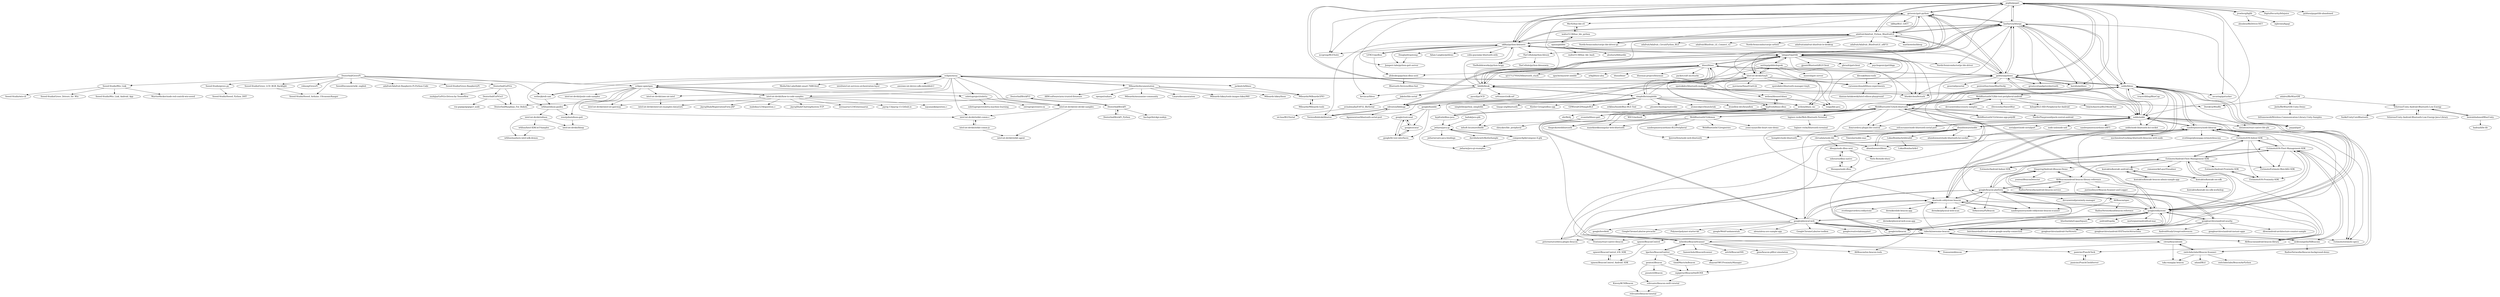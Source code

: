 digraph G {
"peplin/pygatt" -> "getsenic/gatt-python"
"peplin/pygatt" -> "IanHarvey/bluepy"
"peplin/pygatt" -> "adafruit/Adafruit_Python_BluefruitLE"
"peplin/pygatt" -> "ukBaz/python-bluezero"
"peplin/pygatt" -> "jrowberg/bglib"
"peplin/pygatt" -> "nccgroup/BLESuite" ["e"=1]
"peplin/pygatt" -> "pybluez/pybluez"
"peplin/pygatt" -> "hbldh/bleak"
"peplin/pygatt" -> "labapart/gattlib"
"peplin/pygatt" -> "karulis/pybluez"
"peplin/pygatt" -> "securing/gattacker" ["e"=1]
"peplin/pygatt" -> "DigitalSecurity/btlejuice" ["e"=1]
"peplin/pygatt" -> "noble/noble"
"peplin/pygatt" -> "noble/bleno"
"peplin/pygatt" -> "pybluez/pygattlib-abandoned"
"Estimote/iOS-Fleet-Management-SDK" -> "Estimote/iOS-Indoor-SDK"
"Estimote/iOS-Fleet-Management-SDK" -> "Estimote/Android-Fleet-Management-SDK"
"Estimote/iOS-Fleet-Management-SDK" -> "nicktoumpelis/HiBeacons"
"Estimote/iOS-Fleet-Management-SDK" -> "Estimote/Estimote-WatchKit-SDK"
"Estimote/iOS-Fleet-Management-SDK" -> "sandeepmistry/node-bleacon"
"Estimote/iOS-Fleet-Management-SDK" -> "mlwelles/BeaconScanner"
"Estimote/iOS-Fleet-Management-SDK" -> "Estimote/iOS-Proximity-SDK"
"Estimote/iOS-Fleet-Management-SDK" -> "Estimote/estimote-specs"
"IanHarvey/bluepy" -> "pybluez/pybluez"
"IanHarvey/bluepy" -> "peplin/pygatt"
"IanHarvey/bluepy" -> "hbldh/bleak"
"IanHarvey/bluepy" -> "adafruit/Adafruit_Python_BluefruitLE"
"IanHarvey/bluepy" -> "noble/bleno"
"IanHarvey/bluepy" -> "ukBaz/python-bluezero"
"IanHarvey/bluepy" -> "noble/noble"
"IanHarvey/bluepy" -> "getsenic/gatt-python"
"IanHarvey/bluepy" -> "labapart/gattlib"
"IanHarvey/bluepy" -> "NordicSemiconductor/pc-ble-driver" ["e"=1]
"IanHarvey/bluepy" -> "paypal/gatt" ["e"=1]
"IanHarvey/bluepy" -> "bluekitchen/btstack" ["e"=1]
"IanHarvey/bluepy" -> "TheCellule/python-bleson"
"IanHarvey/bluepy" -> "greatscottgadgets/ubertooth" ["e"=1]
"IanHarvey/bluepy" -> "karulis/pybluez"
"noble/bleno" -> "noble/noble"
"noble/bleno" -> "IanHarvey/bluepy"
"noble/bleno" -> "paypal/gatt" ["e"=1]
"noble/bleno" -> "sandeepmistry/node-bleacon"
"noble/bleno" -> "don/node-eddystone-beacon"
"noble/bleno" -> "pybluez/pybluez"
"noble/bleno" -> "abandonware/bleno"
"noble/bleno" -> "troystribling/BlueCap" ["e"=1]
"noble/bleno" -> "securing/gattacker" ["e"=1]
"noble/bleno" -> "google/eddystone"
"noble/bleno" -> "WebBluetoothCG/web-bluetooth"
"noble/bleno" -> "don/cordova-plugin-ble-central" ["e"=1]
"noble/bleno" -> "noble/node-bluetooth-hci-socket"
"noble/bleno" -> "dotintent/react-native-ble-plx" ["e"=1]
"noble/bleno" -> "WebBluetoothCG/ble-test-peripheral-android"
"khvzak/bluez-tools" -> "carsonmcdonald/bluez-experiments"
"hbldh/bleak" -> "IanHarvey/bluepy"
"hbldh/bleak" -> "pybluez/pybluez"
"hbldh/bleak" -> "kevincar/bless"
"hbldh/bleak" -> "simpleble/simpleble"
"hbldh/bleak" -> "peplin/pygatt"
"hbldh/bleak" -> "ukBaz/python-bluezero"
"hbldh/bleak" -> "bluez/bluez"
"hbldh/bleak" -> "adafruit/Adafruit_Python_BluefruitLE"
"hbldh/bleak" -> "bluekitchen/btstack" ["e"=1]
"hbldh/bleak" -> "getsenic/gatt-python"
"hbldh/bleak" -> "nrfconnect/sdk-nrf" ["e"=1]
"hbldh/bleak" -> "Jakeler/ble-serial"
"hbldh/bleak" -> "labapart/gattlib"
"hbldh/bleak" -> "pyocd/pyOCD" ["e"=1]
"hbldh/bleak" -> "noble/noble"
"sandeepmistry/node-bleacon" -> "don/node-eddystone-beacon"
"sandeepmistry/node-bleacon" -> "Estimote/estimote-specs"
"sandeepmistry/node-bleacon" -> "mschmulen/tracking-bluetooth-ibeacons-with-node"
"sandeepmistry/node-bleacon" -> "switchdoclabs/iBeacon-Scanner-"
"sandeepmistry/node-bleacon" -> "sandeepmistry/node-eddystone-beacon-scanner"
"sandeepmistry/node-bleacon" -> "petermetz/cordova-plugin-ibeacon" ["e"=1]
"sandeepmistry/node-bleacon" -> "noble/bleno"
"sandeepmistry/node-bleacon" -> "noble/noble"
"sandeepmistry/node-bleacon" -> "evothings/phonegap-estimotebeacons" ["e"=1]
"sandeepmistry/node-bleacon" -> "frostney/react-native-ibeacon" ["e"=1]
"sandeepmistry/node-bleacon" -> "Estimote/iOS-Indoor-SDK"
"Estimote/Android-Fleet-Management-SDK" -> "Estimote/iOS-Fleet-Management-SDK"
"Estimote/Android-Fleet-Management-SDK" -> "google/beacon-platform"
"Estimote/Android-Fleet-Management-SDK" -> "AltBeacon/android-beacon-library" ["e"=1]
"Estimote/Android-Fleet-Management-SDK" -> "Estimote/Android-Proximity-SDK"
"Estimote/Android-Fleet-Management-SDK" -> "Estimote/iOS-Indoor-SDK"
"Estimote/Android-Fleet-Management-SDK" -> "Estimote/Android-Indoor-SDK"
"Estimote/Android-Fleet-Management-SDK" -> "google/eddystone"
"Estimote/Android-Fleet-Management-SDK" -> "AltBeacon/android-beacon-library-reference"
"Estimote/Android-Fleet-Management-SDK" -> "kontaktio/kontakt-android-sdk"
"Estimote/Android-Fleet-Management-SDK" -> "Vinayrraj/Android-iBeacon-Demo"
"Estimote/Android-Fleet-Management-SDK" -> "Estimote/Estimote-WatchKit-SDK"
"Estimote/Android-Fleet-Management-SDK" -> "romannurik/LayerVisualizer" ["e"=1]
"DexterInd/GrovePi" -> "Seeed-Studio/Wio_Link"
"DexterInd/GrovePi" -> "Seeed-Studio/grove.py"
"DexterInd/GrovePi" -> "DexterInd/GoPiGo"
"DexterInd/GrovePi" -> "robsonj/GrovePi"
"DexterInd/GrovePi" -> "Seeed-Studio/Seeed_Arduino_UltrasonicRanger"
"DexterInd/GrovePi" -> "eclipse-upm/upm"
"DexterInd/GrovePi" -> "Seeed-Studio/Grove_LCD_RGB_Backlight"
"DexterInd/GrovePi" -> "SeeedDocument/wiki_english"
"DexterInd/GrovePi" -> "estherjk/edi-cam"
"DexterInd/GrovePi" -> "adafruit/Adafruit-Raspberry-Pi-Python-Code" ["e"=1]
"DexterInd/GrovePi" -> "Seeed-Studio/Grove-RaspberryPi"
"lgaches/BeaconEmitter" -> "mlwelles/BeaconScanner"
"lgaches/BeaconEmitter" -> "timd/MactsAsBeacon"
"lgaches/BeaconEmitter" -> "ohayon/OWUProximityManager"
"lgaches/BeaconEmitter" -> "gemtot/iBeacon"
"Seeed-Studio/grove.py" -> "Seeed-Studio/Seeed_Python_DHT"
"mlwelles/BeaconScanner" -> "liamnichols/iBeaconScanner"
"mlwelles/BeaconScanner" -> "lgaches/BeaconEmitter"
"mlwelles/BeaconScanner" -> "mttrb/BeaconOSX"
"mlwelles/BeaconScanner" -> "rabschi/awesome-beacon"
"mlwelles/BeaconScanner" -> "panicinc/PunchClock"
"mlwelles/BeaconScanner" -> "AltBeacon/ios-beacon-tools"
"mlwelles/BeaconScanner" -> "mgigirey/iBeaconSwiftOSX"
"mlwelles/BeaconScanner" -> "jpias/beacon-pfilter-simulation" ["e"=1]
"mlwelles/BeaconScanner" -> "sandeepmistry/node-bleacon"
"mlwelles/BeaconScanner" -> "Estimote/iOS-Fleet-Management-SDK"
"RadiusNetworks/android-ibeacon-service" -> "Vinayrraj/Android-iBeacon-Demo"
"Vinayrraj/Android-iBeacon-Demo" -> "RadiusNetworks/android-ibeacon-service"
"Vinayrraj/Android-iBeacon-Demo" -> "youten/iBeaconDetector"
"Vinayrraj/Android-iBeacon-Demo" -> "AltBeacon/android-beacon-library-reference"
"Kinvey/KCSIBeacon" -> "relevante/ibeacon-tutorial"
"Douglas6/cputemp" -> "Jumperr-labs/python-gatt-server"
"abandonware/noble" -> "abandonware/bleno"
"abandonware/noble" -> "noble/noble"
"abandonware/noble" -> "chrvadala/node-ble"
"abandonware/noble" -> "abandonware/node-bluetooth-hci-socket"
"abandonware/noble" -> "LukasBombach/sblendid"
"abandonware/noble" -> "Timeular/noble-mac"
"abandonware/noble" -> "IjzerenHein/node-web-bluetooth"
"abandonware/noble" -> "noble/bleno"
"abandonware/bleno" -> "abandonware/noble"
"timd/MactsAsBeacon" -> "mgigirey/iBeaconSwiftOSX"
"karulis/pybluez" -> "pybluez/pybluez"
"Estimote/Android-Proximity-SDK" -> "Estimote/iOS-Proximity-SDK"
"nicktoumpelis/HiBeacons" -> "Estimote/iOS-Fleet-Management-SDK"
"nicktoumpelis/HiBeacons" -> "panicinc/PunchClock"
"nicktoumpelis/HiBeacons" -> "rabschi/awesome-beacon"
"nicktoumpelis/HiBeacons" -> "RadiusNetworks/ibeacon-background-demo"
"Seeed-Studio/Grove_LCD_RGB_Backlight" -> "Seeed-Studio/Seeed_Arduino_UltrasonicRanger"
"dbusjs/node-dbus-next" -> "sidorares/dbus-native"
"dbusjs/node-dbus-next" -> "Shouqun/node-dbus"
"dbusjs/node-dbus-next" -> "Niels-Be/node-bluez"
"DexterInd/GoPiGo" -> "DexterInd/GoPiGo3"
"DexterInd/GoPiGo" -> "zxzhijia/GoPiGo-Driven-by-Tensorflow"
"DexterInd/GoPiGo" -> "DexterInd/Raspbian_For_Robots"
"altdesktop/python-dbus-next" -> "Bluetooth-Devices/dbus-fast"
"loginov-rocks/Web-Bluetooth-Terminal" -> "loginov-rocks/bluetooth-terminal"
"bentalebahmed/BlueUnity" -> "Velorexe/Unity-Android-Bluetooth-Low-Energy"
"bentalebahmed/BlueUnity" -> "badranX/bt-lib"
"LukasBombach/sblendid" -> "LukasBombach/de1" ["e"=1]
"nettlep/gobbledegook" -> "labapart/gattlib"
"nettlep/gobbledegook" -> "evanslai/bluez-gatt"
"nettlep/gobbledegook" -> "intel-iot-devkit/tinyb"
"nettlep/gobbledegook" -> "weliem/bluez_inc"
"nettlep/gobbledegook" -> "moovel/gatt-server"
"nettlep/gobbledegook" -> "TorstenRobitzki/bluetoe"
"jackmitch/libsoc" -> "96boards/96BoardsGPIO"
"Estimote/iOS-Proximity-SDK" -> "Estimote/Android-Proximity-SDK"
"evanslai/bluez-gatt" -> "sbryukov/ble_peripheral"
"evanslai/bluez-gatt" -> "infsoft-locaware/blzlib"
"carsonmcdonald/bluez-experiments" -> "damian-kolakowski/intel-edison-playground"
"TheCellule/python-bleson" -> "TheBubbleworks/python-hcipy"
"TheCellule/python-bleson" -> "TheCellule/python-blesonwin"
"don/node-eddystone-beacon" -> "sandeepmistry/node-eddystone-beacon-scanner"
"don/node-eddystone-beacon" -> "sandeepmistry/node-bleacon"
"don/node-eddystone-beacon" -> "google/beacon-platform"
"don/node-eddystone-beacon" -> "dermike/slide-beacon-app"
"don/node-eddystone-beacon" -> "google/uribeacon"
"don/node-eddystone-beacon" -> "noble/bleno"
"don/node-eddystone-beacon" -> "google/eddystone"
"don/node-eddystone-beacon" -> "dermike/physical-web-scan"
"don/node-eddystone-beacon" -> "forksociety/PyBeacon"
"don/node-eddystone-beacon" -> "evothings/cordova-eddystone" ["e"=1]
"AltBeacon/spec" -> "RadiusNetworks/altbeacon-reference"
"AltBeacon/spec" -> "AltBeacon/ios-beacon-tools"
"AltBeacon/android-beacon-library-reference" -> "AltBeacon/android-beacon-library" ["e"=1]
"AltBeacon/android-beacon-library-reference" -> "Vinayrraj/Android-iBeacon-Demo"
"AltBeacon/android-beacon-library-reference" -> "justinodwyer/Beacon-Scanner-and-Logger"
"AltBeacon/android-beacon-library-reference" -> "AltBeacon/spec"
"AltBeacon/android-beacon-library-reference" -> "google/beacon-platform"
"AltBeacon/android-beacon-library-reference" -> "RadiusNetworks/android-ibeacon-service"
"LEW21/pydbus" -> "ukBaz/python-bluezero"
"LEW21/pydbus" -> "altdesktop/python-dbus-next"
"eclipse/mraa" -> "eclipse-upm/upm"
"eclipse/mraa" -> "intel-iot-devkit/iot-devkit-samples"
"eclipse/mraa" -> "w4ilun/edison-guides"
"eclipse/mraa" -> "estherjk/edi-cam"
"eclipse/mraa" -> "intel-iot-devkit/aws-iot-intel"
"eclipse/mraa" -> "intel-iot-devkit/how-to-code-samples"
"eclipse/mraa" -> "MediaTek-Labs/linkit-smart-7688-feed" ["e"=1]
"eclipse/mraa" -> "96boards/documentation"
"eclipse/mraa" -> "intel-iot-devkit/iotkit-comm-c"
"eclipse/mraa" -> "intel/intel-iot-services-orchestration-layer"
"eclipse/mraa" -> "aws/aws-iot-device-sdk-embedded-C" ["e"=1]
"eclipse/mraa" -> "jackmitch/libsoc"
"eclipse/mraa" -> "solettaproject/soletta"
"eclipse/mraa" -> "noble/noble"
"eclipse/mraa" -> "noble/bleno"
"eclipse-upm/upm" -> "eclipse/mraa"
"eclipse-upm/upm" -> "intel-iot-devkit/iot-devkit-samples"
"eclipse-upm/upm" -> "intel-iot-devkit/how-to-code-samples"
"eclipse-upm/upm" -> "intel-iot-devkit/iotkit-comm-c"
"eclipse-upm/upm" -> "estherjk/edi-cam"
"eclipse-upm/upm" -> "w4ilun/edison-guides"
"eclipse-upm/upm" -> "intel-iot-devkit/intel-iot-gateway"
"eclipse-upm/upm" -> "intel-iot-devkit/aws-iot-intel"
"eclipse-upm/upm" -> "rexstjohn/edison-gatt"
"eclipse-upm/upm" -> "intel-iot-devkit/joule-code-samples"
"eclipse-upm/upm" -> "solettaproject/soletta"
"Jakeler/ble-serial" -> "avinabmalla/ESP32_BleSerial"
"google/physical-web" -> "google/eddystone"
"google/physical-web" -> "google/uribeacon"
"google/physical-web" -> "WebBluetoothCG/web-bluetooth"
"google/physical-web" -> "google/beacon-platform"
"google/physical-web" -> "don/node-eddystone-beacon"
"google/physical-web" -> "rabschi/awesome-beacon"
"google/physical-web" -> "google/lovefield" ["e"=1]
"google/physical-web" -> "AltBeacon/android-beacon-library" ["e"=1]
"google/physical-web" -> "GoogleChromeLabs/sw-precache" ["e"=1]
"google/physical-web" -> "Polymer/polymer-starter-kit" ["e"=1]
"google/physical-web" -> "google/WebFundamentals" ["e"=1]
"google/physical-web" -> "alexa/alexa-avs-sample-app" ["e"=1]
"google/physical-web" -> "GoogleChromeLabs/sw-toolbox" ["e"=1]
"google/physical-web" -> "googlecreativelab/anypixel" ["e"=1]
"google/physical-web" -> "noble/noble"
"google/uribeacon" -> "google/physical-web"
"google/uribeacon" -> "don/node-eddystone-beacon"
"google/uribeacon" -> "google/eddystone"
"rabschi/awesome-beacon" -> "mlwelles/BeaconScanner"
"rabschi/awesome-beacon" -> "google/beacon-platform"
"rabschi/awesome-beacon" -> "sandeepmistry/node-bleacon"
"rabschi/awesome-beacon" -> "petermetz/cordova-plugin-ibeacon" ["e"=1]
"rabschi/awesome-beacon" -> "google/eddystone"
"rabschi/awesome-beacon" -> "AltBeacon/android-beacon-library" ["e"=1]
"rabschi/awesome-beacon" -> "nicktoumpelis/HiBeacons"
"rabschi/awesome-beacon" -> "citruz/beacontools"
"rabschi/awesome-beacon" -> "don/node-eddystone-beacon"
"rabschi/awesome-beacon" -> "Estimote/iOS-Fleet-Management-SDK"
"rabschi/awesome-beacon" -> "upnext/BeaconControl"
"rabschi/awesome-beacon" -> "noble/noble"
"rabschi/awesome-beacon" -> "google/physical-web"
"rabschi/awesome-beacon" -> "frostney/react-native-ibeacon" ["e"=1]
"rabschi/awesome-beacon" -> "Estimote/estimote-specs"
"Estimote/iOS-Indoor-SDK" -> "Estimote/iOS-Fleet-Management-SDK"
"Estimote/iOS-Indoor-SDK" -> "Estimote/iOS-Proximity-SDK"
"Estimote/iOS-Indoor-SDK" -> "Estimote/Android-Fleet-Management-SDK"
"Estimote/iOS-Indoor-SDK" -> "Estimote/Android-Indoor-SDK"
"Estimote/iOS-Indoor-SDK" -> "sandeepmistry/node-bleacon"
"Estimote/iOS-Indoor-SDK" -> "Estimote/Estimote-WatchKit-SDK"
"Estimote/iOS-Indoor-SDK" -> "Estimote/estimote-specs"
"kontaktio/kontakt-android-sdk" -> "kontaktio/kontakt-ios-sdk"
"kontaktio/kontakt-android-sdk" -> "kontaktio/kontakt-beacon-admin-sample-app"
"WebBluetoothCG/web-bluetooth" -> "WebBluetoothCG/demos"
"WebBluetoothCG/web-bluetooth" -> "noble/noble"
"WebBluetoothCG/web-bluetooth" -> "google/physical-web"
"WebBluetoothCG/web-bluetooth" -> "google/eddystone"
"WebBluetoothCG/web-bluetooth" -> "WICG/webusb" ["e"=1]
"WebBluetoothCG/web-bluetooth" -> "WebBluetoothCG/ble-test-peripheral-android"
"WebBluetoothCG/web-bluetooth" -> "noble/bleno"
"WebBluetoothCG/web-bluetooth" -> "loginov-rocks/Web-Bluetooth-Terminal"
"WebBluetoothCG/web-bluetooth" -> "don/node-eddystone-beacon"
"WebBluetoothCG/web-bluetooth" -> "don/cordova-plugin-ble-central" ["e"=1]
"WebBluetoothCG/web-bluetooth" -> "rabschi/awesome-beacon"
"WebBluetoothCG/web-bluetooth" -> "thegecko/webbluetooth"
"WebBluetoothCG/web-bluetooth" -> "IanHarvey/bluepy"
"WebBluetoothCG/web-bluetooth" -> "WebBluetoothCG/chrome-app-polyfill"
"WebBluetoothCG/web-bluetooth" -> "manekinekko/angular-web-bluetooth"
"npaun/philble" -> "walter5138/hue_ble_python"
"npaun/philble" -> "alexhorn/libhueble"
"npaun/philble" -> "walter5138/hue_ble_bash"
"panicinc/PunchClock" -> "panicinc/PunchClockServer"
"panicinc/PunchClockServer" -> "panicinc/PunchClock"
"google/beacon-platform" -> "google/eddystone"
"google/beacon-platform" -> "Estimote/Android-Fleet-Management-SDK"
"google/beacon-platform" -> "don/node-eddystone-beacon"
"google/beacon-platform" -> "AltBeacon/android-beacon-library-reference"
"google/beacon-platform" -> "googlearchive/android-nearby"
"google/beacon-platform" -> "devunwired/proximity-manager"
"google/beacon-platform" -> "rabschi/awesome-beacon"
"google/beacon-platform" -> "AltBeacon/android-beacon-library" ["e"=1]
"google/beacon-platform" -> "dermike/physical-web-scan"
"google/beacon-platform" -> "sandeepmistry/node-eddystone-beacon-scanner"
"google/beacon-platform" -> "AltBeacon/spec"
"google/beacon-platform" -> "forksociety/PyBeacon"
"google/beacon-platform" -> "google/physical-web"
"google/beacon-platform" -> "google/uribeacon"
"google/beacon-platform" -> "Vinayrraj/Android-iBeacon-Demo"
"mgigirey/iBeaconSwiftOSX" -> "relevante/ibeacon-swift-tutorial"
"gemtot/iBeacon" -> "mgigirey/iBeaconSwiftOSX"
"gemtot/iBeacon" -> "pusateri/iBeacon"
"gemtot/iBeacon" -> "relevante/ibeacon-swift-tutorial"
"weliem/blessed-bluez" -> "hypfvieh/bluez-dbus"
"weliem/blessed-bluez" -> "tongo/ble-java"
"bluez/bluez" -> "labapart/gattlib"
"bluez/bluez" -> "sj15712795029/bluetooth_stack" ["e"=1]
"bluez/bluez" -> "apache/mynewt-nimble" ["e"=1]
"bluez/bluez" -> "bluekitchen/btstack" ["e"=1]
"bluez/bluez" -> "simpleble/simpleble"
"bluez/bluez" -> "arkq/bluez-alsa" ["e"=1]
"bluez/bluez" -> "pybluez/pybluez"
"bluez/bluez" -> "hbldh/bleak"
"bluez/bluez" -> "bluez/bluer" ["e"=1]
"bluez/bluez" -> "blueman-project/blueman" ["e"=1]
"bluez/bluez" -> "packetcraft-inc/stacks" ["e"=1]
"bluez/bluez" -> "edrosten/libblepp"
"bluez/bluez" -> "carsonmcdonald/bluez-experiments"
"bluez/bluez" -> "weliem/bluez_inc"
"bluez/bluez" -> "altdesktop/python-dbus-next"
"switchdoclabs/iBeacon-Scanner-" -> "switchdoclabs/BeaconAirPython"
"switchdoclabs/iBeacon-Scanner-" -> "citruz/beacontools"
"switchdoclabs/iBeacon-Scanner-" -> "adamf/BLE"
"switchdoclabs/iBeacon-Scanner-" -> "sandeepmistry/node-bleacon"
"switchdoclabs/iBeacon-Scanner-" -> "taka-wang/py-beacon"
"chrvadala/node-ble" -> "abandonware/noble"
"chrvadala/node-ble" -> "abandonware/bleno"
"chrvadala/node-ble" -> "dbusjs/node-dbus-next"
"Shouqun/node-dbus" -> "sidorares/dbus-native"
"relevante/ibeacon-swift-tutorial" -> "relevante/ibeacon-tutorial"
"estherjk/edi-cam" -> "w4ilun/edison-guides"
"kontaktio/kontakt-beacon-admin-sample-app" -> "kontaktio/kontakt-android-sdk"
"w4ilun/edison-guides" -> "rexstjohn/edison-gatt"
"w4ilun/edison-guides" -> "intel-iot-devkit/edison"
"intel-iot-devkit/iot-devkit-samples" -> "intel-iot-devkit/iotkit-comm-c"
"intel-iot-devkit/iot-devkit-samples" -> "intel-iot-devkit/iotkit-agent"
"intel-iot-devkit/edison" -> "intel-iot-devkit/bloop"
"intel-iot-devkit/edison" -> "w4ilun/Intel-XDK-IoT-Samples"
"intel-iot-devkit/edison" -> "w4ilun/mashery-intel-xdk-demos"
"intel-iot-devkit/iotkit-comm-js" -> "intel-iot-devkit/iotkit-agent"
"intel-iot-devkit/iotkit-comm-js" -> "intel-iot-devkit/iotkit-comm-c"
"intel-iot-devkit/iotkit-comm-c" -> "intel-iot-devkit/iotkit-comm-js"
"Mic92/hue-ble-ctl" -> "walter5138/hue_ble_python"
"walter5138/hue_ble_python" -> "Mic92/hue-ble-ctl"
"walter5138/hue_ble_python" -> "npaun/philble"
"rexstjohn/edison-gatt" -> "intel-iot-devkit/bloop"
"googlearchive/android-nearby" -> "dlew/android-architecture-counter-sample" ["e"=1]
"googlearchive/android-nearby" -> "google/beacon-platform"
"googlearchive/android-nearby" -> "butchmarshall/react-native-google-nearby-connection"
"googlearchive/android-nearby" -> "googlearchive/android-OurStreets" ["e"=1]
"googlearchive/android-nearby" -> "googlearchive/android-XYZTouristAttractions" ["e"=1]
"googlearchive/android-nearby" -> "AndroidStudyGroup/conferences" ["e"=1]
"googlearchive/android-nearby" -> "googlearchive/android-instant-apps" ["e"=1]
"googlearchive/android-nearby" -> "google/eddystone"
"pybluez/pybluez" -> "IanHarvey/bluepy"
"pybluez/pybluez" -> "hbldh/bleak"
"pybluez/pybluez" -> "peplin/pygatt"
"pybluez/pybluez" -> "karulis/pybluez"
"pybluez/pybluez" -> "adafruit/Adafruit_Python_BluefruitLE"
"pybluez/pybluez" -> "getsenic/gatt-python"
"pybluez/pybluez" -> "noble/bleno"
"pybluez/pybluez" -> "noble/noble"
"pybluez/pybluez" -> "bluez/bluez"
"pybluez/pybluez" -> "ukBaz/python-bluezero"
"pybluez/pybluez" -> "bluekitchen/btstack" ["e"=1]
"pybluez/pybluez" -> "pyserial/pyserial" ["e"=1]
"pybluez/pybluez" -> "greatscottgadgets/ubertooth" ["e"=1]
"pybluez/pybluez" -> "labapart/gattlib"
"pybluez/pybluez" -> "pentestfunctions/BlueDucky" ["e"=1]
"google/eddystone" -> "google/physical-web"
"google/eddystone" -> "google/beacon-platform"
"google/eddystone" -> "AltBeacon/android-beacon-library" ["e"=1]
"google/eddystone" -> "google/uribeacon"
"google/eddystone" -> "don/node-eddystone-beacon"
"google/eddystone" -> "Estimote/Android-Fleet-Management-SDK"
"google/eddystone" -> "rabschi/awesome-beacon"
"google/eddystone" -> "WebBluetoothCG/web-bluetooth"
"google/eddystone" -> "noble/bleno"
"google/eddystone" -> "noble/noble"
"google/eddystone" -> "googlearchive/android-nearby"
"google/eddystone" -> "android/topeka" ["e"=1]
"google/eddystone" -> "mortenjust/androidtool-mac" ["e"=1]
"google/eddystone" -> "bluelinelabs/LoganSquare" ["e"=1]
"google/eddystone" -> "Estimote/iOS-Fleet-Management-SDK"
"simpleble/simpleble" -> "eriklins/InsideBlue-BLE-Tool"
"simpleble/simpleble" -> "hbldh/bleak"
"simpleble/simpleble" -> "bluez/bluez"
"simpleble/simpleble" -> "edrosten/libblepp"
"simpleble/simpleble" -> "GDWired/GDSimpleBLE"
"simpleble/simpleble" -> "DerekGn/WinBle"
"simpleble/simpleble" -> "labapart/gattlib"
"simpleble/simpleble" -> "google/bumble"
"simpleble/simpleble" -> "weliem/bluez_inc"
"simpleble/simpleble" -> "pisontechnology/nativeble"
"simpleble/simpleble" -> "atomicobject/heatshrink" ["e"=1]
"simpleble/simpleble" -> "brainflow-dev/brainflow" ["e"=1]
"simpleble/simpleble" -> "simpleble/python_simpleble"
"simpleble/simpleble" -> "tinygo-org/bluetooth" ["e"=1]
"simpleble/simpleble" -> "Kistler-Group/sdbus-cpp" ["e"=1]
"upnext/BeaconControl" -> "upnext/BeaconControl_iOS_SDK"
"upnext/BeaconControl" -> "upnext/BeaconControl_Android_SDK"
"adabru/BleWinrtDll" -> "Joelx/BleWinrtDll-Unity-Demo"
"adabru/BleWinrtDll" -> "Velorexe/Unity-Android-Bluetooth-Low-Energy"
"adabru/BleWinrtDll" -> "DerekGn/WinBle"
"96boards/documentation" -> "Linaro/documentation"
"96boards/documentation" -> "96boards-hikey/tools-images-hikey960"
"96boards/documentation" -> "96boards-hikey/linux"
"96boards/documentation" -> "ARM-software/arm-trusted-firmware" ["e"=1]
"96boards/documentation" -> "eclipse/mraa"
"96boards/documentation" -> "openpst/sahara" ["e"=1]
"96boards/documentation" -> "96boards/96BoardsGPIO"
"96boards/documentation" -> "96boards/mezzanine-community"
"sandeepmistry/node-eddystone-beacon-scanner" -> "don/node-eddystone-beacon"
"weliem/bluez_inc" -> "evanslai/bluez-gatt"
"TorstenRobitzki/bluetoe" -> "edrosten/libblepp"
"solettaproject/soletta" -> "ostroproject/ostro-os"
"solettaproject/soletta" -> "solettaproject/soletta-machine-learning"
"noble/node-bluetooth-hci-socket" -> "abandonware/node-bluetooth-hci-socket"
"adafruit/Adafruit_Python_BluefruitLE" -> "peplin/pygatt"
"adafruit/Adafruit_Python_BluefruitLE" -> "IanHarvey/bluepy"
"adafruit/Adafruit_Python_BluefruitLE" -> "adafruit/adafruit-bluefruit-le-desktop" ["e"=1]
"adafruit/Adafruit_Python_BluefruitLE" -> "adafruit/Adafruit_BluefruitLE_nRF51" ["e"=1]
"adafruit/Adafruit_Python_BluefruitLE" -> "matthewelse/bleep"
"adafruit/Adafruit_Python_BluefruitLE" -> "ukBaz/python-bluezero"
"adafruit/Adafruit_Python_BluefruitLE" -> "pybluez/pybluez"
"adafruit/Adafruit_Python_BluefruitLE" -> "getsenic/gatt-python"
"adafruit/Adafruit_Python_BluefruitLE" -> "adafruit/Adafruit_CircuitPython_BLE" ["e"=1]
"adafruit/Adafruit_Python_BluefruitLE" -> "NordicSemiconductor/pc-ble-driver-py" ["e"=1]
"adafruit/Adafruit_Python_BluefruitLE" -> "TorstenRobitzki/bluetoe"
"adafruit/Adafruit_Python_BluefruitLE" -> "adafruit/Bluefruit_LE_Connect_v2" ["e"=1]
"adafruit/Adafruit_Python_BluefruitLE" -> "intel-iot-devkit/tinyb"
"adafruit/Adafruit_Python_BluefruitLE" -> "NordicSemiconductor/pc-nrfutil" ["e"=1]
"WebBluetoothCG/ble-test-peripheral-android" -> "devunwired/accessory-samples"
"WebBluetoothCG/ble-test-peripheral-android" -> "WebBluetoothCG/chrome-app-polyfill"
"WebBluetoothCG/ble-test-peripheral-android" -> "kshoji/BLE-HID-Peripheral-for-Android" ["e"=1]
"WebBluetoothCG/ble-test-peripheral-android" -> "WebBluetoothCG/web-bluetooth"
"WebBluetoothCG/ble-test-peripheral-android" -> "OnlyInAmerica/BLEMeshChat" ["e"=1]
"WebBluetoothCG/ble-test-peripheral-android" -> "iDevicesInc/SweetBlue" ["e"=1]
"Joelx/BleWinrtDll-Unity-Demo" -> "btframework/Wireless-Communication-Library-Unity-Samples"
"avinabmalla/ESP32_BleSerial" -> "iot-bus/BLESerial"
"upnext/BeaconControl_iOS_SDK" -> "upnext/BeaconControl_Android_SDK"
"w4ilun/Intel-XDK-IoT-Samples" -> "w4ilun/mashery-intel-xdk-demos"
"bailuk/java-gtk" -> "jwharm/java-gi"
"google/bumble" -> "google/rootcanal"
"google/bumble" -> "google/avatar"
"google/bumble" -> "google/bt-test-interfaces"
"ukBaz/python-bluezero" -> "getsenic/gatt-python"
"ukBaz/python-bluezero" -> "peplin/pygatt"
"ukBaz/python-bluezero" -> "TheCellule/python-bleson"
"ukBaz/python-bluezero" -> "IanHarvey/bluepy"
"ukBaz/python-bluezero" -> "nccgroup/BLESuite" ["e"=1]
"ukBaz/python-bluezero" -> "LEW21/pydbus"
"ukBaz/python-bluezero" -> "adafruit/Adafruit_Python_BluefruitLE"
"ukBaz/python-bluezero" -> "Douglas6/cputemp"
"ukBaz/python-bluezero" -> "kevincar/bless"
"ukBaz/python-bluezero" -> "labapart/gattlib"
"ukBaz/python-bluezero" -> "Adam-Langley/pybleno"
"ukBaz/python-bluezero" -> "Jumperr-labs/python-gatt-server"
"ukBaz/python-bluezero" -> "frawau/aioblescan"
"ukBaz/python-bluezero" -> "colin-guyon/py-bluetooth-utils"
"ukBaz/python-bluezero" -> "TheBubbleworks/python-hcipy"
"intel-iot-devkit/tinyb" -> "tongo/ble-java"
"intel-iot-devkit/tinyb" -> "labapart/gattlib"
"intel-iot-devkit/tinyb" -> "sputnikdev/bluetooth-manager"
"intel-iot-devkit/tinyb" -> "hypfvieh/bluez-dbus"
"intel-iot-devkit/tinyb" -> "weliem/blessed-bluez"
"intel-iot-devkit/tinyb" -> "sputnikdev/bluetooth-manager-tinyb"
"intel-iot-devkit/tinyb" -> "nettlep/gobbledegook"
"intel-iot-devkit/tinyb" -> "carsonmcdonald/bluez-experiments"
"intel-iot-devkit/tinyb" -> "movisens/SmartGattLib" ["e"=1]
"intel-iot-devkit/tinyb" -> "edrosten/libblepp"
"WebBluetoothCG/demos" -> "WebBluetoothCG/web-bluetooth"
"WebBluetoothCG/demos" -> "manekinekko/angular-web-bluetooth"
"WebBluetoothCG/demos" -> "sandeepmistry/arduino-BLEPeripheral" ["e"=1]
"WebBluetoothCG/demos" -> "thegecko/webbluetooth"
"WebBluetoothCG/demos" -> "WebBluetoothCG/registries"
"WebBluetoothCG/demos" -> "yossi-eynav/ble-heart-rate-demo"
"WebBluetoothCG/demos" -> "IjzerenHein/node-web-bluetooth"
"intel-iot-devkit/how-to-code-samples" -> "intel-iot-devkit/iot-devkit-samples"
"intel-iot-devkit/how-to-code-samples" -> "intel-iot-devkit/intel-iot-examples-datastore"
"intel-iot-devkit/how-to-code-samples" -> "intel-iot-devkit/intel-iot-gateway"
"intel-iot-devkit/how-to-code-samples" -> "maheksa1234/question.c-"
"intel-iot-devkit/how-to-code-samples" -> "JayrajShah/ChattingSystem-TCP"
"intel-iot-devkit/how-to-code-samples" -> "neenaarun12345/neenaarun"
"intel-iot-devkit/how-to-code-samples" -> "jayraj-13/jayraj-13.Github.io"
"intel-iot-devkit/how-to-code-samples" -> "nayananik/question.c-"
"intel-iot-devkit/how-to-code-samples" -> "JayrajShah/RegistrationForm-JSP"
"intel-iot-devkit/how-to-code-samples" -> "eclipse-upm/upm"
"Velorexe/Unity-Android-Bluetooth-Low-Energy" -> "Velorexe/Unity-Android-Bluetooth-Low-Energy-Java-Library"
"Velorexe/Unity-Android-Bluetooth-Low-Energy" -> "bentalebahmed/BlueUnity"
"Velorexe/Unity-Android-Bluetooth-Low-Energy" -> "fuziki/UnityCoreBluetooth"
"dermike/slide-beacon-app" -> "dermike/physical-web-scan-app"
"intel-iot-devkit/aws-iot-intel" -> "intel-iot-devkit/intel-iot-examples-datastore"
"Seeed-Studio/Wio_Link" -> "Seeed-Studio/wio-cli"
"Seeed-Studio/Wio_Link" -> "Seeed-Studio/Grove_Drivers_for_Wio"
"Seeed-Studio/Wio_Link" -> "Seeed-Studio/Wio_Link_Android_App"
"Seeed-Studio/Wio_Link" -> "WarriorRocker/node-red-contrib-wio-seeed"
"Velorexe/Unity-Android-Bluetooth-Low-Energy-Java-Library" -> "Velorexe/Unity-Android-Bluetooth-Low-Energy"
"96boards/96BoardsGPIO" -> "96boards/96boards-tools"
"96boards/96boards-tools" -> "96boards/96BoardsGPIO"
"kontaktio/kontakt-ios-sdk" -> "kontaktio/kontakt-android-sdk"
"kontaktio/kontakt-ios-sdk" -> "kontaktio/kontakt-ios-sdk-workshop"
"upnext/BeaconControl_Android_SDK" -> "upnext/BeaconControl_iOS_SDK"
"sidorares/dbus-native" -> "Shouqun/node-dbus"
"sidorares/dbus-native" -> "dbusjs/node-dbus-next"
"devunwired/accessory-samples" -> "NordicPlayground/puck-central-android"
"devunwired/accessory-samples" -> "WebBluetoothCG/ble-test-peripheral-android"
"labapart/gattlib" -> "edrosten/libblepp"
"labapart/gattlib" -> "intel-iot-devkit/tinyb"
"labapart/gattlib" -> "carsonmcdonald/bluez-experiments"
"labapart/gattlib" -> "bluez/bluez"
"labapart/gattlib" -> "evanslai/bluez-gatt"
"labapart/gattlib" -> "nettlep/gobbledegook"
"labapart/gattlib" -> "getsenic/gatt-python"
"labapart/gattlib" -> "jjjsmit/BluetoothBLEClient"
"labapart/gattlib" -> "gbrault/gattclient"
"labapart/gattlib" -> "weliem/bluez_inc"
"labapart/gattlib" -> "psychogenic/gattlibpp"
"labapart/gattlib" -> "infsoft-locaware/blzlib"
"labapart/gattlib" -> "ukBaz/python-bluezero"
"labapart/gattlib" -> "NordicSemiconductor/pc-ble-driver" ["e"=1]
"labapart/gattlib" -> "bluekitchen/btstack" ["e"=1]
"jwharm/java-gi" -> "compose4gtk/compose-4-gtk"
"jwharm/java-gi" -> "jwharm/cairo-java-bindings"
"jwharm/java-gi" -> "jwharm/java-gi-examples"
"jwharm/java-gi" -> "davidmhewitt/KotlinSample"
"jrowberg/bglib" -> "ahouben/BleDriver.NET"
"jrowberg/bglib" -> "mjbrown/bgapi"
"jrowberg/bglib" -> "peplin/pygatt"
"eelcocramer/node-bluetooth-serial-port" -> "lsongdev/node-bluetooth"
"eelcocramer/node-bluetooth-serial-port" -> "noble/noble"
"edrosten/libblepp" -> "labapart/gattlib"
"edrosten/libblepp" -> "TorstenRobitzki/bluetoe"
"edrosten/libblepp" -> "Agamnentzar/bluetooth-serial-port"
"google/bt-test-interfaces" -> "google/avatar"
"google/bt-test-interfaces" -> "google/rootcanal"
"google/avatar" -> "google/bt-test-interfaces"
"google/avatar" -> "google/rootcanal"
"google/rootcanal" -> "google/bt-test-interfaces"
"google/rootcanal" -> "google/avatar"
"compose4gtk/compose-4-gtk" -> "jwharm/java-gi"
"compose4gtk/compose-4-gtk" -> "jwharm/java-gi-examples"
"noble/noble" -> "noble/bleno"
"noble/noble" -> "abandonware/noble"
"noble/noble" -> "IanHarvey/bluepy"
"noble/noble" -> "sandeepmistry/node-bleacon"
"noble/noble" -> "serialport/node-serialport" ["e"=1]
"noble/noble" -> "WebBluetoothCG/web-bluetooth"
"noble/noble" -> "noble/node-bluetooth-hci-socket"
"noble/noble" -> "eelcocramer/node-bluetooth-serial-port"
"noble/noble" -> "pybluez/pybluez"
"noble/noble" -> "dotintent/react-native-ble-plx" ["e"=1]
"noble/noble" -> "paypal/gatt" ["e"=1]
"noble/noble" -> "node-usb/node-usb" ["e"=1]
"noble/noble" -> "google/eddystone"
"noble/noble" -> "don/cordova-plugin-ble-central" ["e"=1]
"noble/noble" -> "sandeepmistry/arduino-nRF5" ["e"=1]
"DexterInd/BrickPi3" -> "DexterInd/BrickPi"
"DexterInd/BrickPi3" -> "DexterInd/Raspbian_For_Robots"
"hypfvieh/bluez-dbus" -> "hypfvieh/dbus-java"
"hypfvieh/bluez-dbus" -> "weliem/blessed-bluez"
"hypfvieh/bluez-dbus" -> "olir/lbt4j"
"citruz/beacontools" -> "taka-wang/py-beacon"
"citruz/beacontools" -> "switchdoclabs/iBeacon-Scanner-"
"citruz/beacontools" -> "frawau/aioblescan"
"sputnikdev/bluetooth-manager" -> "tongo/ble-java"
"sputnikdev/bluetooth-manager" -> "hypfvieh/bluez-dbus"
"sputnikdev/bluetooth-manager" -> "intel-iot-devkit/tinyb"
"sputnikdev/bluetooth-manager" -> "weliem/blessed-bluez"
"getsenic/gatt-python" -> "peplin/pygatt"
"getsenic/gatt-python" -> "ukBaz/python-bluezero"
"getsenic/gatt-python" -> "labapart/gattlib"
"getsenic/gatt-python" -> "Jumperr-labs/python-gatt-server"
"getsenic/gatt-python" -> "IanHarvey/bluepy"
"getsenic/gatt-python" -> "nccgroup/BLESuite" ["e"=1]
"getsenic/gatt-python" -> "Mic92/hue-ble-ctl"
"getsenic/gatt-python" -> "adafruit/Adafruit_Python_BluefruitLE"
"getsenic/gatt-python" -> "pybluez/pybluez"
"getsenic/gatt-python" -> "ukBaz/BLE_GATT"
"getsenic/gatt-python" -> "NordicSemiconductor/pc-ble-driver-py" ["e"=1]
"getsenic/gatt-python" -> "intel-iot-devkit/tinyb"
"hypfvieh/dbus-java" -> "hypfvieh/bluez-dbus"
"hypfvieh/dbus-java" -> "jwharm/java-gi"
"DexterInd/GoPiGo3" -> "DexterInd/Raspbian_For_Robots"
"DexterInd/GoPiGo3" -> "ros-gopigo/gopigo3_node"
"DexterInd/BrickPi" -> "DexterInd/BrickPi_Python"
"DexterInd/BrickPi" -> "DexterInd/BrickPi3"
"DexterInd/BrickPi" -> "lmclupr/brickpi-nodejs"
"DexterInd/BrickPi_Python" -> "DexterInd/BrickPi"
"peplin/pygatt" ["l"="-15.886,-44.723"]
"getsenic/gatt-python" ["l"="-15.862,-44.75"]
"IanHarvey/bluepy" ["l"="-15.891,-44.704"]
"adafruit/Adafruit_Python_BluefruitLE" ["l"="-15.873,-44.74"]
"ukBaz/python-bluezero" ["l"="-15.901,-44.749"]
"jrowberg/bglib" ["l"="-15.944,-44.741"]
"nccgroup/BLESuite" ["l"="-44.819,-32.853"]
"pybluez/pybluez" ["l"="-15.856,-44.711"]
"hbldh/bleak" ["l"="-15.839,-44.74"]
"labapart/gattlib" ["l"="-15.84,-44.773"]
"karulis/pybluez" ["l"="-15.842,-44.692"]
"securing/gattacker" ["l"="-44.883,-32.831"]
"DigitalSecurity/btlejuice" ["l"="-44.865,-32.841"]
"noble/noble" ["l"="-15.894,-44.65"]
"noble/bleno" ["l"="-15.914,-44.634"]
"pybluez/pygattlib-abandoned" ["l"="-15.873,-44.695"]
"Estimote/iOS-Fleet-Management-SDK" ["l"="-16.063,-44.576"]
"Estimote/iOS-Indoor-SDK" ["l"="-16.043,-44.567"]
"Estimote/Android-Fleet-Management-SDK" ["l"="-16.026,-44.548"]
"nicktoumpelis/HiBeacons" ["l"="-16.096,-44.596"]
"Estimote/Estimote-WatchKit-SDK" ["l"="-16.06,-44.554"]
"sandeepmistry/node-bleacon" ["l"="-16.008,-44.608"]
"mlwelles/BeaconScanner" ["l"="-16.113,-44.57"]
"Estimote/iOS-Proximity-SDK" ["l"="-16.079,-44.551"]
"Estimote/estimote-specs" ["l"="-16.046,-44.588"]
"NordicSemiconductor/pc-ble-driver" ["l"="-15.914,-43.568"]
"paypal/gatt" ["l"="-16.224,-45.731"]
"bluekitchen/btstack" ["l"="-17.672,-43.174"]
"TheCellule/python-bleson" ["l"="-15.927,-44.727"]
"greatscottgadgets/ubertooth" ["l"="-44.927,-32.8"]
"don/node-eddystone-beacon" ["l"="-15.977,-44.585"]
"abandonware/bleno" ["l"="-15.877,-44.587"]
"troystribling/BlueCap" ["l"="-15.995,-43.51"]
"google/eddystone" ["l"="-15.958,-44.596"]
"WebBluetoothCG/web-bluetooth" ["l"="-15.969,-44.65"]
"don/cordova-plugin-ble-central" ["l"="8.629,-24.542"]
"noble/node-bluetooth-hci-socket" ["l"="-15.863,-44.63"]
"dotintent/react-native-ble-plx" ["l"="3.556,-28.31"]
"WebBluetoothCG/ble-test-peripheral-android" ["l"="-15.977,-44.685"]
"khvzak/bluez-tools" ["l"="-15.833,-44.866"]
"carsonmcdonald/bluez-experiments" ["l"="-15.825,-44.82"]
"kevincar/bless" ["l"="-15.874,-44.768"]
"simpleble/simpleble" ["l"="-15.767,-44.782"]
"bluez/bluez" ["l"="-15.815,-44.765"]
"nrfconnect/sdk-nrf" ["l"="-15.98,-43.599"]
"Jakeler/ble-serial" ["l"="-15.886,-44.829"]
"pyocd/pyOCD" ["l"="-17.691,-43.128"]
"mschmulen/tracking-bluetooth-ibeacons-with-node" ["l"="-16.052,-44.62"]
"switchdoclabs/iBeacon-Scanner-" ["l"="-16.059,-44.639"]
"sandeepmistry/node-eddystone-beacon-scanner" ["l"="-16.008,-44.577"]
"petermetz/cordova-plugin-ibeacon" ["l"="8.652,-24.569"]
"evothings/phonegap-estimotebeacons" ["l"="8.704,-24.566"]
"frostney/react-native-ibeacon" ["l"="3.27,-28.622"]
"google/beacon-platform" ["l"="-15.994,-44.563"]
"AltBeacon/android-beacon-library" ["l"="59.645,-13.179"]
"Estimote/Android-Proximity-SDK" ["l"="-16.074,-44.533"]
"Estimote/Android-Indoor-SDK" ["l"="-16.053,-44.54"]
"AltBeacon/android-beacon-library-reference" ["l"="-16.003,-44.524"]
"kontaktio/kontakt-android-sdk" ["l"="-16.06,-44.485"]
"Vinayrraj/Android-iBeacon-Demo" ["l"="-16.016,-44.513"]
"romannurik/LayerVisualizer" ["l"="56.984,-14.12"]
"DexterInd/GrovePi" ["l"="-15.56,-44.458"]
"Seeed-Studio/Wio_Link" ["l"="-15.487,-44.454"]
"Seeed-Studio/grove.py" ["l"="-15.526,-44.477"]
"DexterInd/GoPiGo" ["l"="-15.503,-44.401"]
"robsonj/GrovePi" ["l"="-15.554,-44.442"]
"Seeed-Studio/Seeed_Arduino_UltrasonicRanger" ["l"="-15.531,-44.454"]
"eclipse-upm/upm" ["l"="-15.652,-44.514"]
"Seeed-Studio/Grove_LCD_RGB_Backlight" ["l"="-15.531,-44.439"]
"SeeedDocument/wiki_english" ["l"="-15.564,-44.43"]
"estherjk/edi-cam" ["l"="-15.635,-44.495"]
"adafruit/Adafruit-Raspberry-Pi-Python-Code" ["l"="-13.689,-41.454"]
"Seeed-Studio/Grove-RaspberryPi" ["l"="-15.584,-44.441"]
"lgaches/BeaconEmitter" ["l"="-16.183,-44.554"]
"timd/MactsAsBeacon" ["l"="-16.219,-44.543"]
"ohayon/OWUProximityManager" ["l"="-16.226,-44.565"]
"gemtot/iBeacon" ["l"="-16.216,-44.522"]
"Seeed-Studio/Seeed_Python_DHT" ["l"="-15.506,-44.488"]
"liamnichols/iBeaconScanner" ["l"="-16.137,-44.547"]
"mttrb/BeaconOSX" ["l"="-16.152,-44.565"]
"rabschi/awesome-beacon" ["l"="-16.032,-44.602"]
"panicinc/PunchClock" ["l"="-16.161,-44.595"]
"AltBeacon/ios-beacon-tools" ["l"="-16.1,-44.534"]
"mgigirey/iBeaconSwiftOSX" ["l"="-16.188,-44.532"]
"jpias/beacon-pfilter-simulation" ["l"="23.861,-26.15"]
"RadiusNetworks/android-ibeacon-service" ["l"="-16.009,-44.497"]
"youten/iBeaconDetector" ["l"="-16.023,-44.484"]
"Kinvey/KCSIBeacon" ["l"="-16.27,-44.478"]
"relevante/ibeacon-tutorial" ["l"="-16.249,-44.489"]
"Douglas6/cputemp" ["l"="-15.944,-44.784"]
"Jumperr-labs/python-gatt-server" ["l"="-15.914,-44.771"]
"abandonware/noble" ["l"="-15.87,-44.605"]
"chrvadala/node-ble" ["l"="-15.855,-44.56"]
"abandonware/node-bluetooth-hci-socket" ["l"="-15.842,-44.614"]
"LukasBombach/sblendid" ["l"="-15.826,-44.598"]
"Timeular/noble-mac" ["l"="-15.833,-44.582"]
"IjzerenHein/node-web-bluetooth" ["l"="-15.941,-44.641"]
"RadiusNetworks/ibeacon-background-demo" ["l"="-16.13,-44.606"]
"dbusjs/node-dbus-next" ["l"="-15.842,-44.498"]
"sidorares/dbus-native" ["l"="-15.85,-44.476"]
"Shouqun/node-dbus" ["l"="-15.831,-44.468"]
"Niels-Be/node-bluez" ["l"="-15.815,-44.489"]
"DexterInd/GoPiGo3" ["l"="-15.469,-44.388"]
"zxzhijia/GoPiGo-Driven-by-Tensorflow" ["l"="-15.512,-44.378"]
"DexterInd/Raspbian_For_Robots" ["l"="-15.469,-44.372"]
"altdesktop/python-dbus-next" ["l"="-15.891,-44.807"]
"Bluetooth-Devices/dbus-fast" ["l"="-15.923,-44.83"]
"loginov-rocks/Web-Bluetooth-Terminal" ["l"="-16.064,-44.69"]
"loginov-rocks/bluetooth-terminal" ["l"="-16.098,-44.704"]
"bentalebahmed/BlueUnity" ["l"="-15.521,-44.85"]
"Velorexe/Unity-Android-Bluetooth-Low-Energy" ["l"="-15.55,-44.852"]
"badranX/bt-lib" ["l"="-15.495,-44.853"]
"LukasBombach/de1" ["l"="60.692,0.105"]
"nettlep/gobbledegook" ["l"="-15.828,-44.804"]
"evanslai/bluez-gatt" ["l"="-15.845,-44.805"]
"intel-iot-devkit/tinyb" ["l"="-15.804,-44.808"]
"weliem/bluez_inc" ["l"="-15.811,-44.792"]
"moovel/gatt-server" ["l"="-15.838,-44.833"]
"TorstenRobitzki/bluetoe" ["l"="-15.826,-44.785"]
"jackmitch/libsoc" ["l"="-15.696,-44.581"]
"96boards/96BoardsGPIO" ["l"="-15.675,-44.596"]
"sbryukov/ble_peripheral" ["l"="-15.855,-44.825"]
"infsoft-locaware/blzlib" ["l"="-15.85,-44.793"]
"damian-kolakowski/intel-edison-playground" ["l"="-15.823,-44.846"]
"TheBubbleworks/python-hcipy" ["l"="-15.925,-44.745"]
"TheCellule/python-blesonwin" ["l"="-15.954,-44.726"]
"dermike/slide-beacon-app" ["l"="-15.948,-44.528"]
"google/uribeacon" ["l"="-15.995,-44.59"]
"dermike/physical-web-scan" ["l"="-15.968,-44.562"]
"forksociety/PyBeacon" ["l"="-15.972,-44.55"]
"evothings/cordova-eddystone" ["l"="8.726,-24.562"]
"AltBeacon/spec" ["l"="-16.047,-44.521"]
"RadiusNetworks/altbeacon-reference" ["l"="-16.069,-44.503"]
"justinodwyer/Beacon-Scanner-and-Logger" ["l"="-15.985,-44.498"]
"LEW21/pydbus" ["l"="-15.917,-44.791"]
"eclipse/mraa" ["l"="-15.709,-44.552"]
"intel-iot-devkit/iot-devkit-samples" ["l"="-15.673,-44.532"]
"w4ilun/edison-guides" ["l"="-15.672,-44.498"]
"intel-iot-devkit/aws-iot-intel" ["l"="-15.667,-44.545"]
"intel-iot-devkit/how-to-code-samples" ["l"="-15.633,-44.537"]
"MediaTek-Labs/linkit-smart-7688-feed" ["l"="-15.321,-40.211"]
"96boards/documentation" ["l"="-15.655,-44.58"]
"intel-iot-devkit/iotkit-comm-c" ["l"="-15.689,-44.524"]
"intel/intel-iot-services-orchestration-layer" ["l"="-15.741,-44.539"]
"aws/aws-iot-device-sdk-embedded-C" ["l"="12.063,-3.243"]
"solettaproject/soletta" ["l"="-15.704,-44.499"]
"intel-iot-devkit/intel-iot-gateway" ["l"="-15.618,-44.519"]
"rexstjohn/edison-gatt" ["l"="-15.655,-44.487"]
"intel-iot-devkit/joule-code-samples" ["l"="-15.608,-44.499"]
"avinabmalla/ESP32_BleSerial" ["l"="-15.907,-44.864"]
"google/physical-web" ["l"="-15.982,-44.616"]
"google/lovefield" ["l"="22.746,-26.851"]
"GoogleChromeLabs/sw-precache" ["l"="0.284,-29.575"]
"Polymer/polymer-starter-kit" ["l"="-8.498,-24.773"]
"google/WebFundamentals" ["l"="27.08,-26.031"]
"alexa/alexa-avs-sample-app" ["l"="35.479,1.445"]
"GoogleChromeLabs/sw-toolbox" ["l"="0.226,-29.636"]
"googlecreativelab/anypixel" ["l"="22.947,-27.019"]
"citruz/beacontools" ["l"="-16.047,-44.658"]
"upnext/BeaconControl" ["l"="-16.104,-44.625"]
"kontaktio/kontakt-ios-sdk" ["l"="-16.063,-44.462"]
"kontaktio/kontakt-beacon-admin-sample-app" ["l"="-16.081,-44.472"]
"WebBluetoothCG/demos" ["l"="-16.005,-44.669"]
"WICG/webusb" ["l"="-16.259,-45.308"]
"thegecko/webbluetooth" ["l"="-16.018,-44.652"]
"WebBluetoothCG/chrome-app-polyfill" ["l"="-15.958,-44.673"]
"manekinekko/angular-web-bluetooth" ["l"="-16.009,-44.688"]
"npaun/philble" ["l"="-15.7,-44.73"]
"walter5138/hue_ble_python" ["l"="-15.734,-44.732"]
"alexhorn/libhueble" ["l"="-15.672,-44.724"]
"walter5138/hue_ble_bash" ["l"="-15.676,-44.738"]
"panicinc/PunchClockServer" ["l"="-16.191,-44.602"]
"googlearchive/android-nearby" ["l"="-15.942,-44.558"]
"devunwired/proximity-manager" ["l"="-15.986,-44.539"]
"relevante/ibeacon-swift-tutorial" ["l"="-16.222,-44.505"]
"pusateri/iBeacon" ["l"="-16.243,-44.517"]
"weliem/blessed-bluez" ["l"="-15.764,-44.839"]
"hypfvieh/bluez-dbus" ["l"="-15.743,-44.849"]
"tongo/ble-java" ["l"="-15.787,-44.836"]
"sj15712795029/bluetooth_stack" ["l"="-17.599,-43.121"]
"apache/mynewt-nimble" ["l"="-17.675,-43.139"]
"arkq/bluez-alsa" ["l"="40.886,7.175"]
"bluez/bluer" ["l"="-8.123,-5.703"]
"blueman-project/blueman" ["l"="-14.572,-3.616"]
"packetcraft-inc/stacks" ["l"="-16.03,-43.686"]
"edrosten/libblepp" ["l"="-15.795,-44.786"]
"switchdoclabs/BeaconAirPython" ["l"="-16.084,-44.641"]
"adamf/BLE" ["l"="-16.096,-44.65"]
"taka-wang/py-beacon" ["l"="-16.077,-44.659"]
"intel-iot-devkit/edison" ["l"="-15.667,-44.465"]
"intel-iot-devkit/iotkit-agent" ["l"="-15.699,-44.529"]
"intel-iot-devkit/bloop" ["l"="-15.65,-44.47"]
"w4ilun/Intel-XDK-IoT-Samples" ["l"="-15.66,-44.448"]
"w4ilun/mashery-intel-xdk-demos" ["l"="-15.675,-44.449"]
"intel-iot-devkit/iotkit-comm-js" ["l"="-15.709,-44.518"]
"Mic92/hue-ble-ctl" ["l"="-15.775,-44.736"]
"dlew/android-architecture-counter-sample" ["l"="57.098,-14.081"]
"butchmarshall/react-native-google-nearby-connection" ["l"="-15.916,-44.537"]
"googlearchive/android-OurStreets" ["l"="56.838,-13.969"]
"googlearchive/android-XYZTouristAttractions" ["l"="56.434,-13.887"]
"AndroidStudyGroup/conferences" ["l"="57.026,-14.129"]
"googlearchive/android-instant-apps" ["l"="51.918,-13.667"]
"pyserial/pyserial" ["l"="-17.144,-45.848"]
"pentestfunctions/BlueDucky" ["l"="54.191,3.547"]
"android/topeka" ["l"="56.88,-14.289"]
"mortenjust/androidtool-mac" ["l"="56.863,-14.18"]
"bluelinelabs/LoganSquare" ["l"="56.882,-14.082"]
"eriklins/InsideBlue-BLE-Tool" ["l"="-15.716,-44.788"]
"GDWired/GDSimpleBLE" ["l"="-15.736,-44.767"]
"DerekGn/WinBle" ["l"="-15.679,-44.811"]
"google/bumble" ["l"="-15.758,-44.861"]
"pisontechnology/nativeble" ["l"="-15.733,-44.779"]
"atomicobject/heatshrink" ["l"="-17.851,-43.078"]
"brainflow-dev/brainflow" ["l"="61.95,34.367"]
"simpleble/python_simpleble" ["l"="-15.736,-44.793"]
"tinygo-org/bluetooth" ["l"="-16.246,-45.725"]
"Kistler-Group/sdbus-cpp" ["l"="-40.889,-34.004"]
"upnext/BeaconControl_iOS_SDK" ["l"="-16.131,-44.63"]
"upnext/BeaconControl_Android_SDK" ["l"="-16.13,-44.64"]
"adabru/BleWinrtDll" ["l"="-15.607,-44.836"]
"Joelx/BleWinrtDll-Unity-Demo" ["l"="-15.595,-44.854"]
"Linaro/documentation" ["l"="-15.619,-44.578"]
"96boards-hikey/tools-images-hikey960" ["l"="-15.611,-44.594"]
"96boards-hikey/linux" ["l"="-15.636,-44.606"]
"ARM-software/arm-trusted-firmware" ["l"="-17.793,-43.254"]
"openpst/sahara" ["l"="-56.569,11.994"]
"96boards/mezzanine-community" ["l"="-15.632,-44.592"]
"ostroproject/ostro-os" ["l"="-15.723,-44.471"]
"solettaproject/soletta-machine-learning" ["l"="-15.702,-44.479"]
"adafruit/adafruit-bluefruit-le-desktop" ["l"="-53.282,-11.43"]
"adafruit/Adafruit_BluefruitLE_nRF51" ["l"="-53.228,-11.452"]
"matthewelse/bleep" ["l"="-15.894,-44.766"]
"adafruit/Adafruit_CircuitPython_BLE" ["l"="-19.915,-43.074"]
"NordicSemiconductor/pc-ble-driver-py" ["l"="-15.871,-43.57"]
"adafruit/Bluefruit_LE_Connect_v2" ["l"="-53.218,-11.428"]
"NordicSemiconductor/pc-nrfutil" ["l"="-15.883,-43.54"]
"devunwired/accessory-samples" ["l"="-16.02,-44.718"]
"kshoji/BLE-HID-Peripheral-for-Android" ["l"="-47.366,-25.529"]
"OnlyInAmerica/BLEMeshChat" ["l"="-15.847,-43.692"]
"iDevicesInc/SweetBlue" ["l"="-15.691,-43.518"]
"btframework/Wireless-Communication-Library-Unity-Samples" ["l"="-15.59,-44.868"]
"iot-bus/BLESerial" ["l"="-15.918,-44.881"]
"bailuk/java-gtk" ["l"="-15.669,-44.957"]
"jwharm/java-gi" ["l"="-15.68,-44.927"]
"google/rootcanal" ["l"="-15.754,-44.888"]
"google/avatar" ["l"="-15.765,-44.881"]
"google/bt-test-interfaces" ["l"="-15.75,-44.878"]
"Adam-Langley/pybleno" ["l"="-15.957,-44.768"]
"frawau/aioblescan" ["l"="-15.984,-44.714"]
"colin-guyon/py-bluetooth-utils" ["l"="-15.938,-44.763"]
"sputnikdev/bluetooth-manager" ["l"="-15.772,-44.826"]
"sputnikdev/bluetooth-manager-tinyb" ["l"="-15.804,-44.83"]
"movisens/SmartGattLib" ["l"="-15.625,-43.492"]
"sandeepmistry/arduino-BLEPeripheral" ["l"="-53.137,-11.542"]
"WebBluetoothCG/registries" ["l"="-16.039,-44.678"]
"yossi-eynav/ble-heart-rate-demo" ["l"="-16.035,-44.69"]
"intel-iot-devkit/intel-iot-examples-datastore" ["l"="-15.645,-44.55"]
"maheksa1234/question.c-" ["l"="-15.599,-44.54"]
"JayrajShah/ChattingSystem-TCP" ["l"="-15.611,-44.534"]
"neenaarun12345/neenaarun" ["l"="-15.612,-44.544"]
"jayraj-13/jayraj-13.Github.io" ["l"="-15.604,-44.55"]
"nayananik/question.c-" ["l"="-15.599,-44.53"]
"JayrajShah/RegistrationForm-JSP" ["l"="-15.619,-44.553"]
"Velorexe/Unity-Android-Bluetooth-Low-Energy-Java-Library" ["l"="-15.553,-44.867"]
"fuziki/UnityCoreBluetooth" ["l"="-15.529,-44.872"]
"dermike/physical-web-scan-app" ["l"="-15.937,-44.501"]
"Seeed-Studio/wio-cli" ["l"="-15.456,-44.447"]
"Seeed-Studio/Grove_Drivers_for_Wio" ["l"="-15.473,-44.439"]
"Seeed-Studio/Wio_Link_Android_App" ["l"="-15.459,-44.461"]
"WarriorRocker/node-red-contrib-wio-seeed" ["l"="-15.473,-44.468"]
"96boards/96boards-tools" ["l"="-15.669,-44.61"]
"kontaktio/kontakt-ios-sdk-workshop" ["l"="-16.07,-44.444"]
"NordicPlayground/puck-central-android" ["l"="-16.054,-44.741"]
"jjjsmit/BluetoothBLEClient" ["l"="-15.865,-44.803"]
"gbrault/gattclient" ["l"="-15.794,-44.758"]
"psychogenic/gattlibpp" ["l"="-15.862,-44.787"]
"compose4gtk/compose-4-gtk" ["l"="-15.67,-44.939"]
"jwharm/cairo-java-bindings" ["l"="-15.659,-44.922"]
"jwharm/java-gi-examples" ["l"="-15.655,-44.935"]
"davidmhewitt/KotlinSample" ["l"="-15.694,-44.94"]
"ahouben/BleDriver.NET" ["l"="-15.975,-44.747"]
"mjbrown/bgapi" ["l"="-15.982,-44.761"]
"eelcocramer/node-bluetooth-serial-port" ["l"="-15.829,-44.647"]
"lsongdev/node-bluetooth" ["l"="-15.777,-44.643"]
"Agamnentzar/bluetooth-serial-port" ["l"="-15.748,-44.808"]
"serialport/node-serialport" ["l"="-16.188,-45.22"]
"node-usb/node-usb" ["l"="-16.157,-45.252"]
"sandeepmistry/arduino-nRF5" ["l"="-53.066,-11.703"]
"DexterInd/BrickPi3" ["l"="-15.438,-44.345"]
"DexterInd/BrickPi" ["l"="-15.418,-44.329"]
"hypfvieh/dbus-java" ["l"="-15.711,-44.884"]
"olir/lbt4j" ["l"="-15.716,-44.856"]
"ukBaz/BLE_GATT" ["l"="-15.88,-44.78"]
"ros-gopigo/gopigo3_node" ["l"="-15.446,-44.387"]
"DexterInd/BrickPi_Python" ["l"="-15.397,-44.322"]
"lmclupr/brickpi-nodejs" ["l"="-15.418,-44.311"]
}